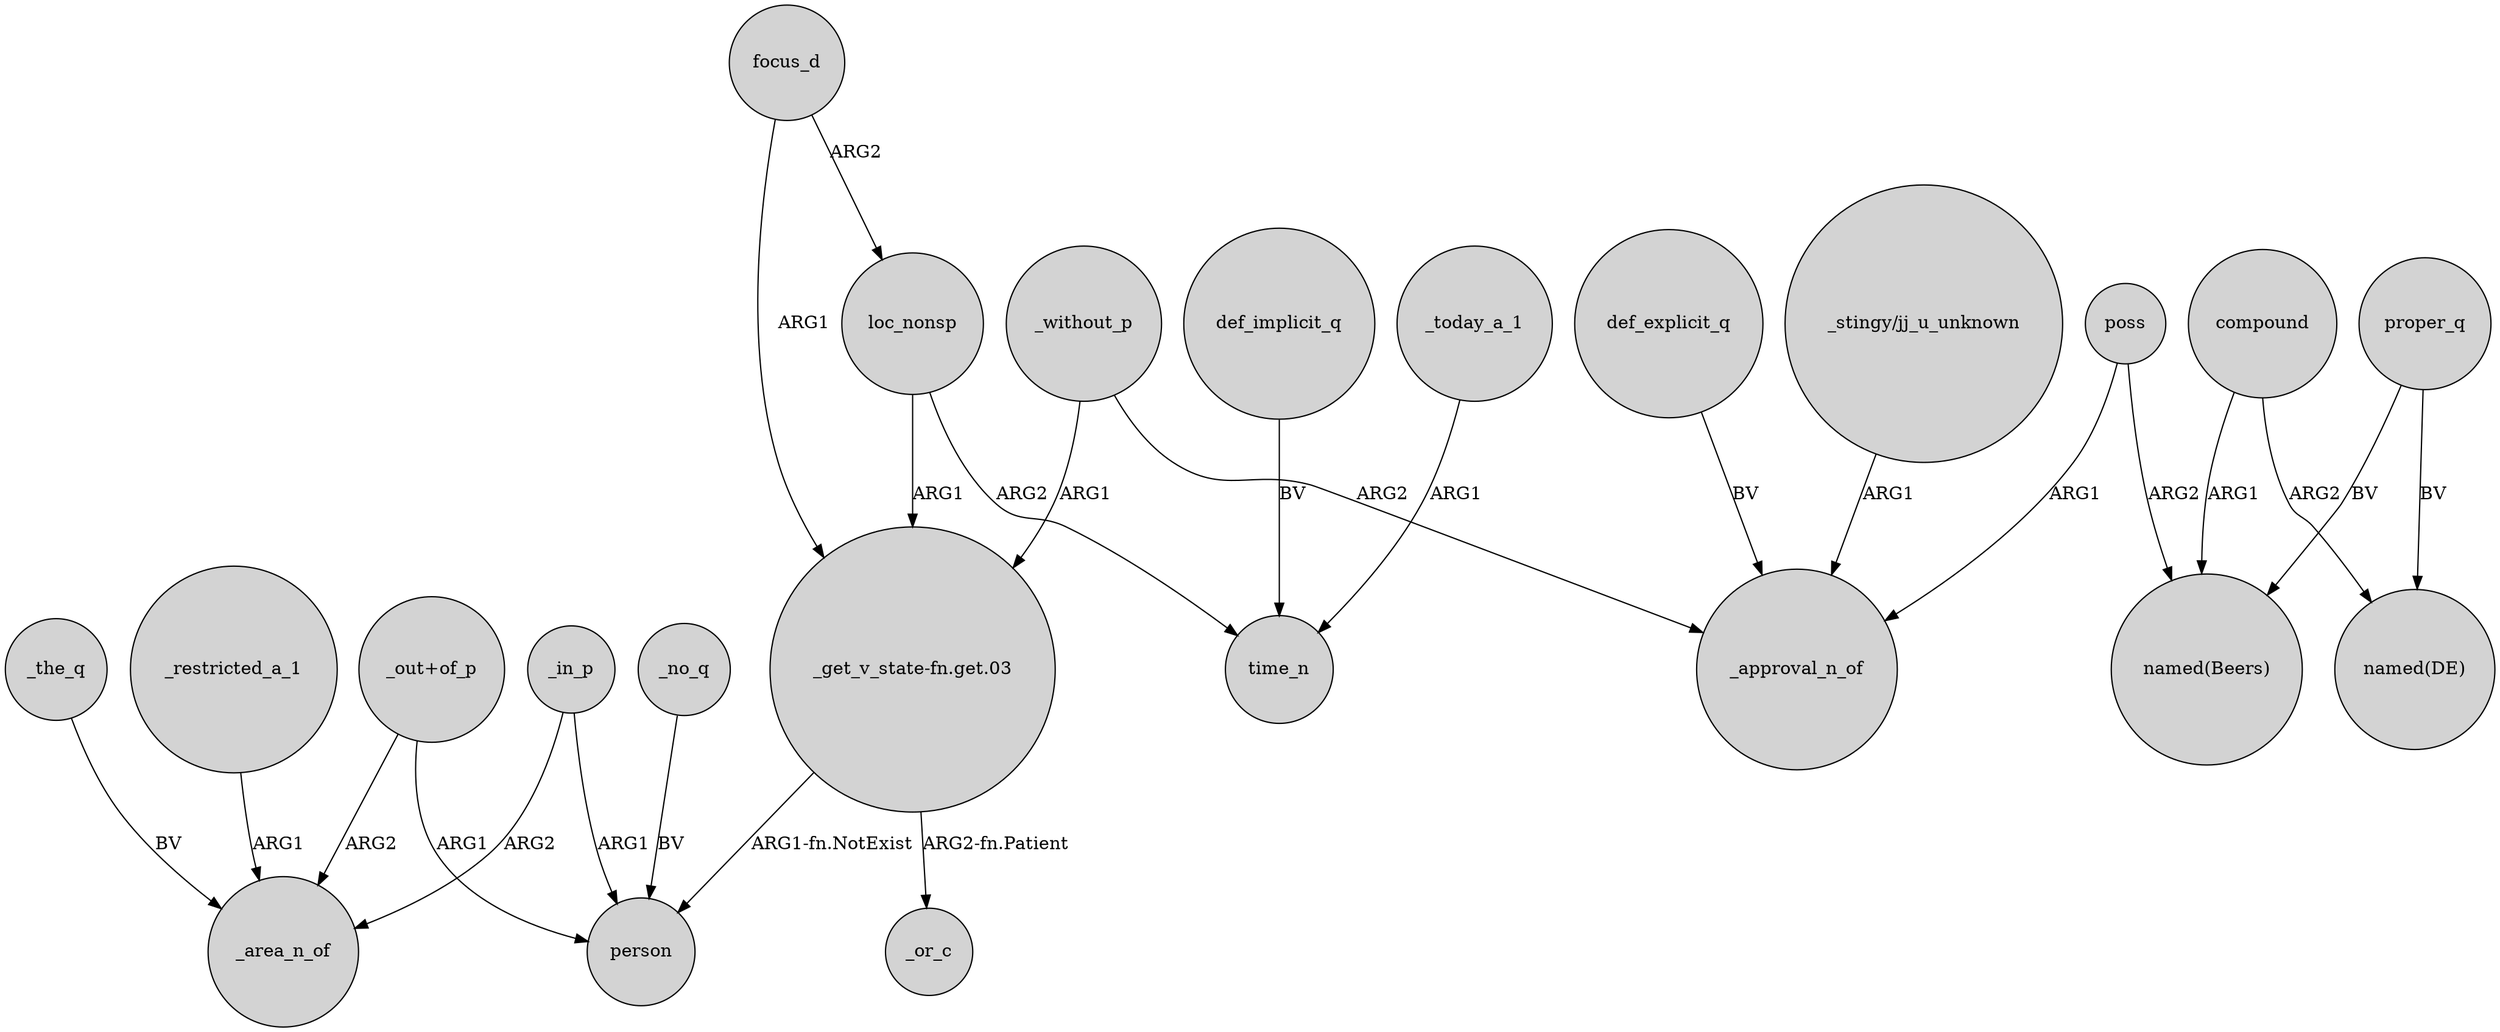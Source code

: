 digraph {
	node [shape=circle style=filled]
	_restricted_a_1 -> _area_n_of [label=ARG1]
	focus_d -> loc_nonsp [label=ARG2]
	_today_a_1 -> time_n [label=ARG1]
	_without_p -> "_get_v_state-fn.get.03" [label=ARG1]
	focus_d -> "_get_v_state-fn.get.03" [label=ARG1]
	"_stingy/jj_u_unknown" -> _approval_n_of [label=ARG1]
	_in_p -> person [label=ARG1]
	proper_q -> "named(Beers)" [label=BV]
	loc_nonsp -> time_n [label=ARG2]
	compound -> "named(DE)" [label=ARG2]
	poss -> "named(Beers)" [label=ARG2]
	"_get_v_state-fn.get.03" -> person [label="ARG1-fn.NotExist"]
	proper_q -> "named(DE)" [label=BV]
	"_out+of_p" -> _area_n_of [label=ARG2]
	_no_q -> person [label=BV]
	_without_p -> _approval_n_of [label=ARG2]
	_the_q -> _area_n_of [label=BV]
	loc_nonsp -> "_get_v_state-fn.get.03" [label=ARG1]
	compound -> "named(Beers)" [label=ARG1]
	_in_p -> _area_n_of [label=ARG2]
	def_explicit_q -> _approval_n_of [label=BV]
	"_get_v_state-fn.get.03" -> _or_c [label="ARG2-fn.Patient"]
	"_out+of_p" -> person [label=ARG1]
	def_implicit_q -> time_n [label=BV]
	poss -> _approval_n_of [label=ARG1]
}

